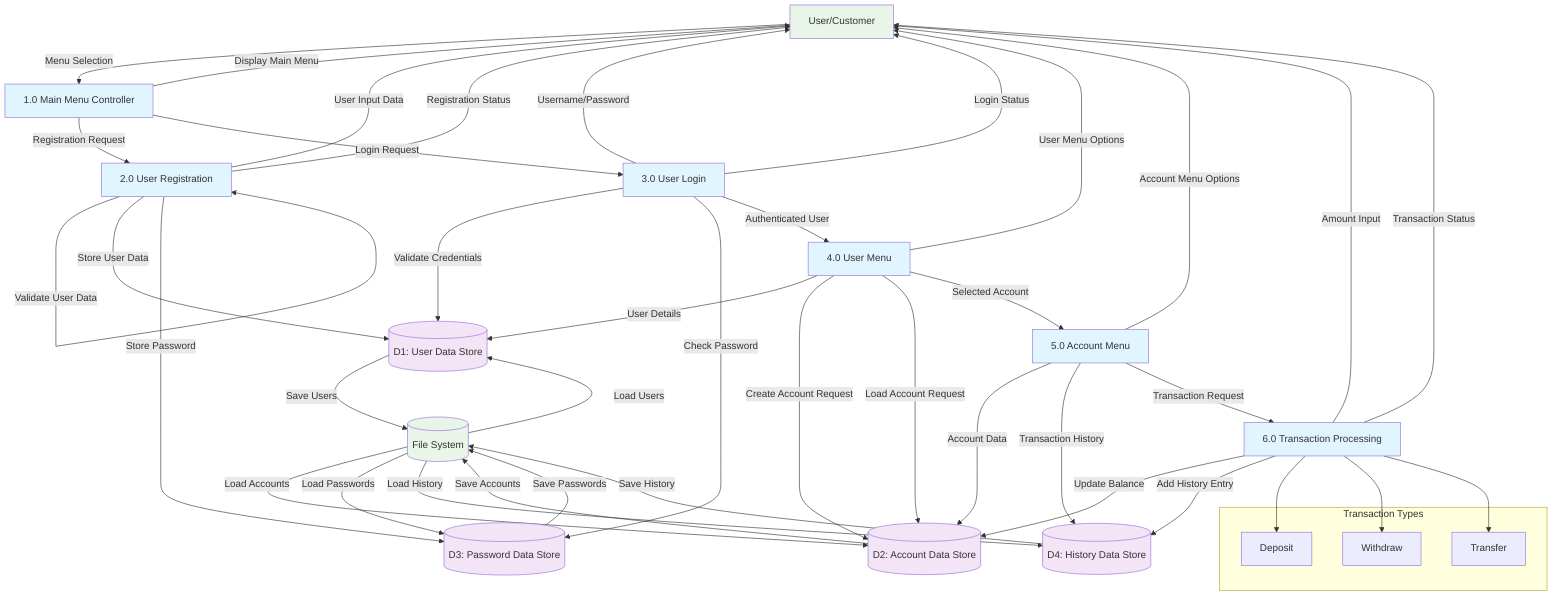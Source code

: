 graph TB
    %% External Entities
    USER[User/Customer]
    FILES[(File System)]
    
    %% Main Processes
    MAIN[1.0 Main Menu Controller]
    REG[2.0 User Registration]
    LOGIN[3.0 User Login]
    USERMENU[4.0 User Menu]
    ACCMENU[5.0 Account Menu]
    TRANS[6.0 Transaction Processing]
    
    %% Data Stores
    USERSTORE[(D1: User Data Store)]
    ACCSTORE[(D2: Account Data Store)]
    PASSSTORE[(D3: Password Data Store)]
    HISTSTORE[(D4: History Data Store)]
    
    %% Data Flows
    USER -->|Menu Selection| MAIN
    MAIN -->|Display Main Menu| USER
    
    MAIN -->|Registration Request| REG
    REG -->|User Input Data| USER
    REG -->|Validate User Data| REG
    REG -->|Store User Data| USERSTORE
    REG -->|Store Password| PASSSTORE
    REG -->|Registration Status| USER
    
    MAIN -->|Login Request| LOGIN
    LOGIN -->|Username/Password| USER
    LOGIN -->|Validate Credentials| USERSTORE
    LOGIN -->|Check Password| PASSSTORE
    LOGIN -->|Login Status| USER
    
    LOGIN -->|Authenticated User| USERMENU
    USERMENU -->|User Menu Options| USER
    USERMENU -->|User Details| USERSTORE
    USERMENU -->|Create Account Request| ACCSTORE
    USERMENU -->|Load Account Request| ACCSTORE
    
    USERMENU -->|Selected Account| ACCMENU
    ACCMENU -->|Account Menu Options| USER
    ACCMENU -->|Account Data| ACCSTORE
    ACCMENU -->|Transaction History| HISTSTORE
    
    ACCMENU -->|Transaction Request| TRANS
    TRANS -->|Amount Input| USER
    TRANS -->|Update Balance| ACCSTORE
    TRANS -->|Add History Entry| HISTSTORE
    TRANS -->|Transaction Status| USER
    
    %% File Operations
    FILES -->|Load Users| USERSTORE
    FILES -->|Load Accounts| ACCSTORE
    FILES -->|Load Passwords| PASSSTORE
    FILES -->|Load History| HISTSTORE
    
    USERSTORE -->|Save Users| FILES
    ACCSTORE -->|Save Accounts| FILES
    PASSSTORE -->|Save Passwords| FILES
    HISTSTORE -->|Save History| FILES
    
    %% Process Details
    subgraph "Transaction Types"
        DEPOSIT[Deposit]
        WITHDRAW[Withdraw]  
        TRANSFER[Transfer]
    end
    
    TRANS --> DEPOSIT
    TRANS --> WITHDRAW
    TRANS --> TRANSFER
    
    %% Styling
    classDef process fill:#e1f5fe
    classDef datastore fill:#f3e5f5
    classDef external fill:#e8f5e8
    
    class MAIN,REG,LOGIN,USERMENU,ACCMENU,TRANS process
    class USERSTORE,ACCSTORE,PASSSTORE,HISTSTORE datastore
    class USER,FILES external